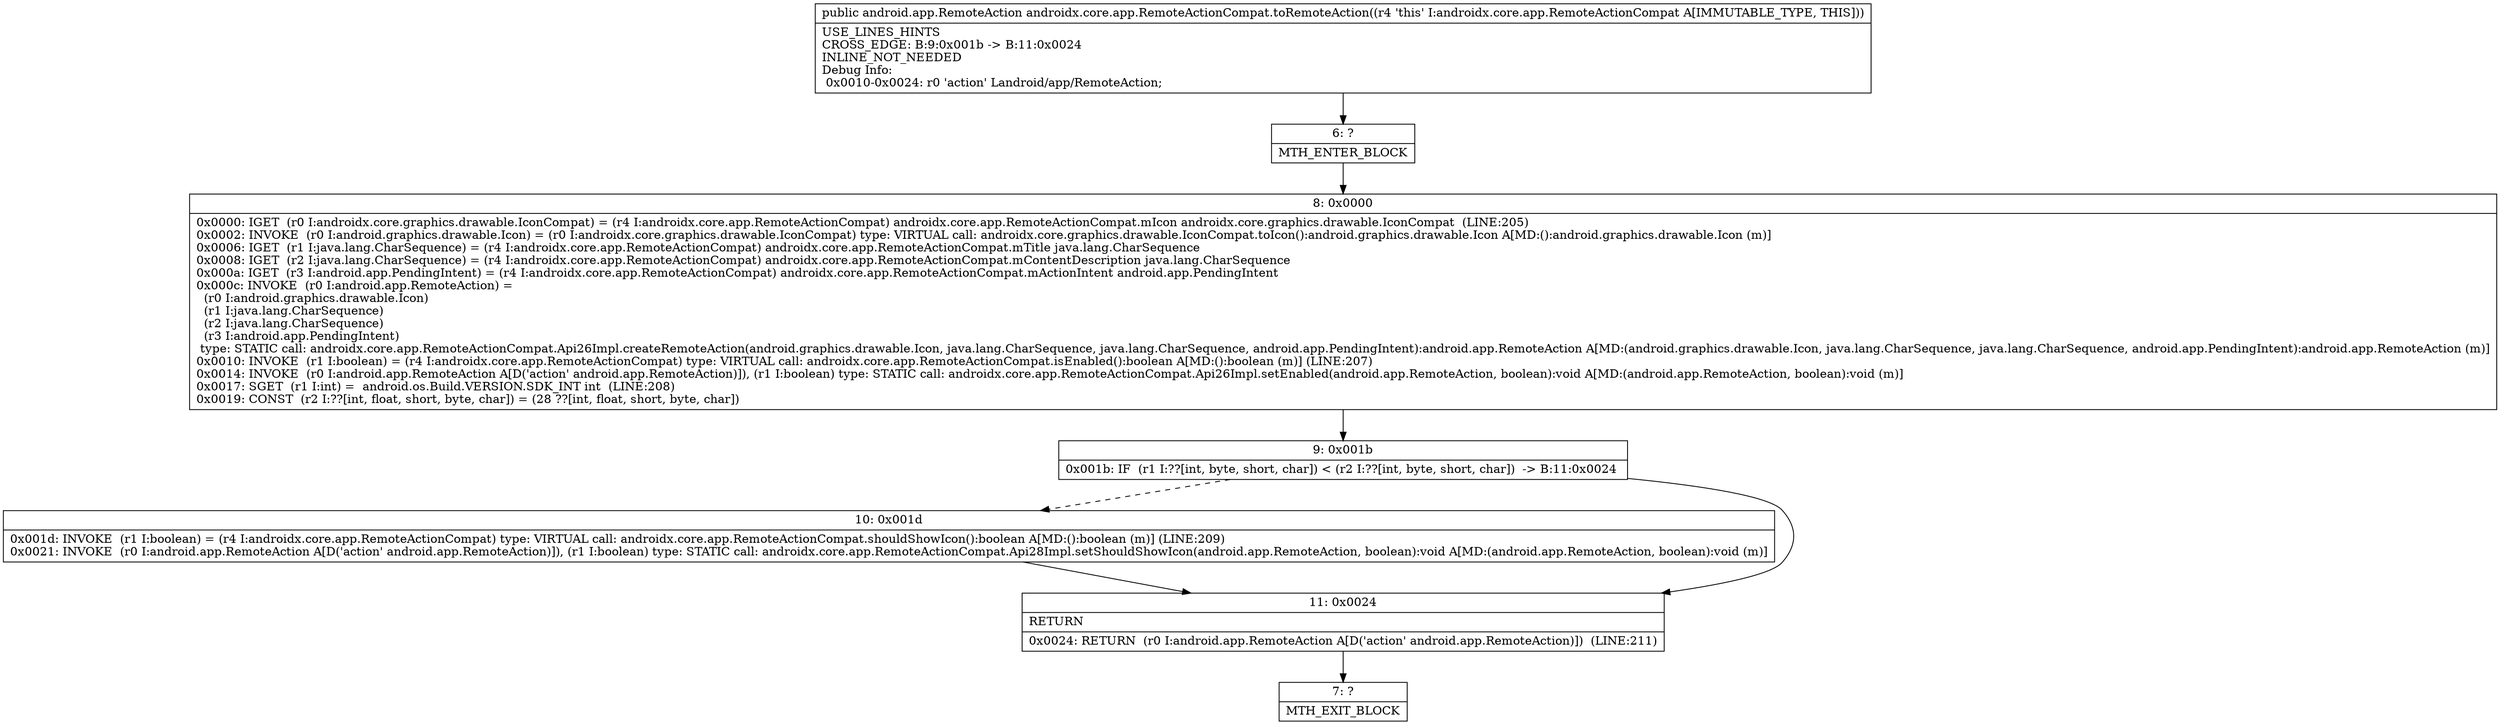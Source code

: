 digraph "CFG forandroidx.core.app.RemoteActionCompat.toRemoteAction()Landroid\/app\/RemoteAction;" {
Node_6 [shape=record,label="{6\:\ ?|MTH_ENTER_BLOCK\l}"];
Node_8 [shape=record,label="{8\:\ 0x0000|0x0000: IGET  (r0 I:androidx.core.graphics.drawable.IconCompat) = (r4 I:androidx.core.app.RemoteActionCompat) androidx.core.app.RemoteActionCompat.mIcon androidx.core.graphics.drawable.IconCompat  (LINE:205)\l0x0002: INVOKE  (r0 I:android.graphics.drawable.Icon) = (r0 I:androidx.core.graphics.drawable.IconCompat) type: VIRTUAL call: androidx.core.graphics.drawable.IconCompat.toIcon():android.graphics.drawable.Icon A[MD:():android.graphics.drawable.Icon (m)]\l0x0006: IGET  (r1 I:java.lang.CharSequence) = (r4 I:androidx.core.app.RemoteActionCompat) androidx.core.app.RemoteActionCompat.mTitle java.lang.CharSequence \l0x0008: IGET  (r2 I:java.lang.CharSequence) = (r4 I:androidx.core.app.RemoteActionCompat) androidx.core.app.RemoteActionCompat.mContentDescription java.lang.CharSequence \l0x000a: IGET  (r3 I:android.app.PendingIntent) = (r4 I:androidx.core.app.RemoteActionCompat) androidx.core.app.RemoteActionCompat.mActionIntent android.app.PendingIntent \l0x000c: INVOKE  (r0 I:android.app.RemoteAction) = \l  (r0 I:android.graphics.drawable.Icon)\l  (r1 I:java.lang.CharSequence)\l  (r2 I:java.lang.CharSequence)\l  (r3 I:android.app.PendingIntent)\l type: STATIC call: androidx.core.app.RemoteActionCompat.Api26Impl.createRemoteAction(android.graphics.drawable.Icon, java.lang.CharSequence, java.lang.CharSequence, android.app.PendingIntent):android.app.RemoteAction A[MD:(android.graphics.drawable.Icon, java.lang.CharSequence, java.lang.CharSequence, android.app.PendingIntent):android.app.RemoteAction (m)]\l0x0010: INVOKE  (r1 I:boolean) = (r4 I:androidx.core.app.RemoteActionCompat) type: VIRTUAL call: androidx.core.app.RemoteActionCompat.isEnabled():boolean A[MD:():boolean (m)] (LINE:207)\l0x0014: INVOKE  (r0 I:android.app.RemoteAction A[D('action' android.app.RemoteAction)]), (r1 I:boolean) type: STATIC call: androidx.core.app.RemoteActionCompat.Api26Impl.setEnabled(android.app.RemoteAction, boolean):void A[MD:(android.app.RemoteAction, boolean):void (m)]\l0x0017: SGET  (r1 I:int) =  android.os.Build.VERSION.SDK_INT int  (LINE:208)\l0x0019: CONST  (r2 I:??[int, float, short, byte, char]) = (28 ??[int, float, short, byte, char]) \l}"];
Node_9 [shape=record,label="{9\:\ 0x001b|0x001b: IF  (r1 I:??[int, byte, short, char]) \< (r2 I:??[int, byte, short, char])  \-\> B:11:0x0024 \l}"];
Node_10 [shape=record,label="{10\:\ 0x001d|0x001d: INVOKE  (r1 I:boolean) = (r4 I:androidx.core.app.RemoteActionCompat) type: VIRTUAL call: androidx.core.app.RemoteActionCompat.shouldShowIcon():boolean A[MD:():boolean (m)] (LINE:209)\l0x0021: INVOKE  (r0 I:android.app.RemoteAction A[D('action' android.app.RemoteAction)]), (r1 I:boolean) type: STATIC call: androidx.core.app.RemoteActionCompat.Api28Impl.setShouldShowIcon(android.app.RemoteAction, boolean):void A[MD:(android.app.RemoteAction, boolean):void (m)]\l}"];
Node_11 [shape=record,label="{11\:\ 0x0024|RETURN\l|0x0024: RETURN  (r0 I:android.app.RemoteAction A[D('action' android.app.RemoteAction)])  (LINE:211)\l}"];
Node_7 [shape=record,label="{7\:\ ?|MTH_EXIT_BLOCK\l}"];
MethodNode[shape=record,label="{public android.app.RemoteAction androidx.core.app.RemoteActionCompat.toRemoteAction((r4 'this' I:androidx.core.app.RemoteActionCompat A[IMMUTABLE_TYPE, THIS]))  | USE_LINES_HINTS\lCROSS_EDGE: B:9:0x001b \-\> B:11:0x0024\lINLINE_NOT_NEEDED\lDebug Info:\l  0x0010\-0x0024: r0 'action' Landroid\/app\/RemoteAction;\l}"];
MethodNode -> Node_6;Node_6 -> Node_8;
Node_8 -> Node_9;
Node_9 -> Node_10[style=dashed];
Node_9 -> Node_11;
Node_10 -> Node_11;
Node_11 -> Node_7;
}

